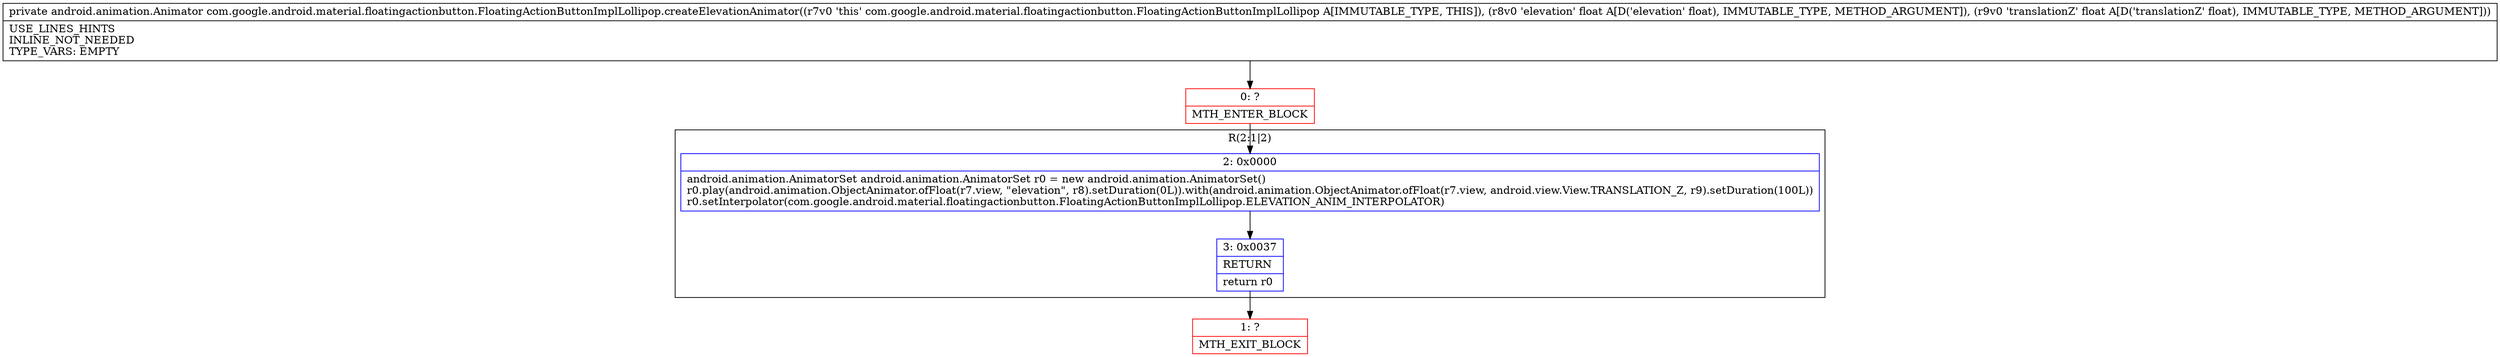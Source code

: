 digraph "CFG forcom.google.android.material.floatingactionbutton.FloatingActionButtonImplLollipop.createElevationAnimator(FF)Landroid\/animation\/Animator;" {
subgraph cluster_Region_801832805 {
label = "R(2:1|2)";
node [shape=record,color=blue];
Node_2 [shape=record,label="{2\:\ 0x0000|android.animation.AnimatorSet android.animation.AnimatorSet r0 = new android.animation.AnimatorSet()\lr0.play(android.animation.ObjectAnimator.ofFloat(r7.view, \"elevation\", r8).setDuration(0L)).with(android.animation.ObjectAnimator.ofFloat(r7.view, android.view.View.TRANSLATION_Z, r9).setDuration(100L))\lr0.setInterpolator(com.google.android.material.floatingactionbutton.FloatingActionButtonImplLollipop.ELEVATION_ANIM_INTERPOLATOR)\l}"];
Node_3 [shape=record,label="{3\:\ 0x0037|RETURN\l|return r0\l}"];
}
Node_0 [shape=record,color=red,label="{0\:\ ?|MTH_ENTER_BLOCK\l}"];
Node_1 [shape=record,color=red,label="{1\:\ ?|MTH_EXIT_BLOCK\l}"];
MethodNode[shape=record,label="{private android.animation.Animator com.google.android.material.floatingactionbutton.FloatingActionButtonImplLollipop.createElevationAnimator((r7v0 'this' com.google.android.material.floatingactionbutton.FloatingActionButtonImplLollipop A[IMMUTABLE_TYPE, THIS]), (r8v0 'elevation' float A[D('elevation' float), IMMUTABLE_TYPE, METHOD_ARGUMENT]), (r9v0 'translationZ' float A[D('translationZ' float), IMMUTABLE_TYPE, METHOD_ARGUMENT]))  | USE_LINES_HINTS\lINLINE_NOT_NEEDED\lTYPE_VARS: EMPTY\l}"];
MethodNode -> Node_0;Node_2 -> Node_3;
Node_3 -> Node_1;
Node_0 -> Node_2;
}

